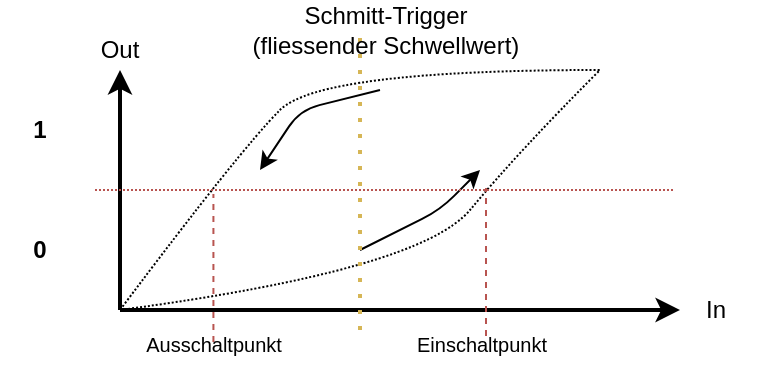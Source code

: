 <mxfile version="13.7.3" type="device"><diagram id="tkrafU-xg7-ZJhLlZgHv" name="Seite-1"><mxGraphModel dx="782" dy="580" grid="1" gridSize="10" guides="1" tooltips="1" connect="1" arrows="1" fold="1" page="1" pageScale="1" pageWidth="827" pageHeight="1169" math="0" shadow="0"><root><mxCell id="0"/><mxCell id="1" parent="0"/><mxCell id="BfDOOAmdEsQkFi8iEbFb-1" value="" style="group" vertex="1" connectable="0" parent="1"><mxGeometry x="40" y="40" width="377.5" height="177" as="geometry"/></mxCell><mxCell id="BfDOOAmdEsQkFi8iEbFb-2" value="" style="endArrow=classic;html=1;strokeWidth=2;" edge="1" parent="BfDOOAmdEsQkFi8iEbFb-1"><mxGeometry width="50" height="50" relative="1" as="geometry"><mxPoint x="60" y="150" as="sourcePoint"/><mxPoint x="340" y="150" as="targetPoint"/></mxGeometry></mxCell><mxCell id="BfDOOAmdEsQkFi8iEbFb-3" value="" style="endArrow=classic;html=1;strokeWidth=2;" edge="1" parent="BfDOOAmdEsQkFi8iEbFb-1"><mxGeometry width="50" height="50" relative="1" as="geometry"><mxPoint x="60" y="150" as="sourcePoint"/><mxPoint x="60" y="30" as="targetPoint"/></mxGeometry></mxCell><mxCell id="BfDOOAmdEsQkFi8iEbFb-4" value="" style="curved=1;endArrow=none;html=1;dashed=1;dashPattern=1 1;strokeWidth=1;endFill=0;" edge="1" parent="BfDOOAmdEsQkFi8iEbFb-1"><mxGeometry width="50" height="50" relative="1" as="geometry"><mxPoint x="60" y="150" as="sourcePoint"/><mxPoint x="300" y="30" as="targetPoint"/><Array as="points"><mxPoint x="210" y="130"/><mxPoint x="260" y="70"/></Array></mxGeometry></mxCell><mxCell id="BfDOOAmdEsQkFi8iEbFb-5" value="" style="endArrow=classic;html=1;strokeWidth=1;" edge="1" parent="BfDOOAmdEsQkFi8iEbFb-1"><mxGeometry width="50" height="50" relative="1" as="geometry"><mxPoint x="180" y="120" as="sourcePoint"/><mxPoint x="240" y="80" as="targetPoint"/><Array as="points"><mxPoint x="220" y="100"/></Array></mxGeometry></mxCell><mxCell id="BfDOOAmdEsQkFi8iEbFb-6" value="" style="curved=1;endArrow=none;html=1;strokeWidth=1;dashed=1;dashPattern=1 1;endFill=0;" edge="1" parent="BfDOOAmdEsQkFi8iEbFb-1"><mxGeometry width="50" height="50" relative="1" as="geometry"><mxPoint x="60" y="150" as="sourcePoint"/><mxPoint x="300" y="30" as="targetPoint"/><Array as="points"><mxPoint x="120" y="70"/><mxPoint x="160" y="30"/></Array></mxGeometry></mxCell><mxCell id="BfDOOAmdEsQkFi8iEbFb-7" value="" style="endArrow=classic;html=1;strokeWidth=1;" edge="1" parent="BfDOOAmdEsQkFi8iEbFb-1"><mxGeometry width="50" height="50" relative="1" as="geometry"><mxPoint x="190" y="40" as="sourcePoint"/><mxPoint x="130" y="80" as="targetPoint"/><Array as="points"><mxPoint x="150" y="50"/></Array></mxGeometry></mxCell><mxCell id="BfDOOAmdEsQkFi8iEbFb-8" value="In" style="text;html=1;strokeColor=none;fillColor=none;align=center;verticalAlign=middle;whiteSpace=wrap;rounded=0;" vertex="1" parent="BfDOOAmdEsQkFi8iEbFb-1"><mxGeometry x="337.5" y="140" width="40" height="20" as="geometry"/></mxCell><mxCell id="BfDOOAmdEsQkFi8iEbFb-9" value="Out" style="text;html=1;strokeColor=none;fillColor=none;align=center;verticalAlign=middle;whiteSpace=wrap;rounded=0;" vertex="1" parent="BfDOOAmdEsQkFi8iEbFb-1"><mxGeometry x="40" y="10" width="40" height="20" as="geometry"/></mxCell><mxCell id="BfDOOAmdEsQkFi8iEbFb-10" value="" style="endArrow=none;dashed=1;html=1;dashPattern=1 1;strokeWidth=1;fillColor=#f8cecc;strokeColor=#b85450;" edge="1" parent="BfDOOAmdEsQkFi8iEbFb-1"><mxGeometry width="50" height="50" relative="1" as="geometry"><mxPoint x="47.5" y="90" as="sourcePoint"/><mxPoint x="337.5" y="90" as="targetPoint"/></mxGeometry></mxCell><mxCell id="BfDOOAmdEsQkFi8iEbFb-11" value="0" style="text;html=1;strokeColor=none;fillColor=none;align=center;verticalAlign=middle;whiteSpace=wrap;rounded=0;fontStyle=1" vertex="1" parent="BfDOOAmdEsQkFi8iEbFb-1"><mxGeometry y="110" width="40" height="20" as="geometry"/></mxCell><mxCell id="BfDOOAmdEsQkFi8iEbFb-12" value="1" style="text;html=1;strokeColor=none;fillColor=none;align=center;verticalAlign=middle;whiteSpace=wrap;rounded=0;fontStyle=1" vertex="1" parent="BfDOOAmdEsQkFi8iEbFb-1"><mxGeometry y="50" width="40" height="20" as="geometry"/></mxCell><mxCell id="BfDOOAmdEsQkFi8iEbFb-13" value="" style="endArrow=none;dashed=1;html=1;dashPattern=1 3;strokeWidth=2;fillColor=#fff2cc;strokeColor=#d6b656;" edge="1" parent="BfDOOAmdEsQkFi8iEbFb-1"><mxGeometry width="50" height="50" relative="1" as="geometry"><mxPoint x="180" y="160" as="sourcePoint"/><mxPoint x="180" y="10" as="targetPoint"/></mxGeometry></mxCell><mxCell id="BfDOOAmdEsQkFi8iEbFb-14" value="Schmitt-Trigger&lt;br&gt;(fliessender Schwellwert)" style="text;html=1;strokeColor=none;fillColor=none;align=center;verticalAlign=middle;whiteSpace=wrap;rounded=0;" vertex="1" parent="BfDOOAmdEsQkFi8iEbFb-1"><mxGeometry x="113" width="160" height="20" as="geometry"/></mxCell><mxCell id="BfDOOAmdEsQkFi8iEbFb-15" value="" style="endArrow=none;dashed=1;html=1;strokeWidth=1;fontSize=12;fontColor=#0000FF;fillColor=#f8cecc;strokeColor=#b85450;" edge="1" parent="BfDOOAmdEsQkFi8iEbFb-1"><mxGeometry width="50" height="50" relative="1" as="geometry"><mxPoint x="243" y="163" as="sourcePoint"/><mxPoint x="243" y="89" as="targetPoint"/></mxGeometry></mxCell><mxCell id="BfDOOAmdEsQkFi8iEbFb-16" value="" style="endArrow=none;dashed=1;html=1;strokeWidth=1;fontSize=12;fontColor=#0000FF;fillColor=#f8cecc;strokeColor=#b85450;" edge="1" parent="BfDOOAmdEsQkFi8iEbFb-1"><mxGeometry width="50" height="50" relative="1" as="geometry"><mxPoint x="106.71" y="166" as="sourcePoint"/><mxPoint x="106.71" y="92" as="targetPoint"/></mxGeometry></mxCell><mxCell id="BfDOOAmdEsQkFi8iEbFb-17" value="Einschaltpunkt" style="text;html=1;strokeColor=none;fillColor=none;align=center;verticalAlign=middle;whiteSpace=wrap;rounded=0;fontSize=10;" vertex="1" parent="BfDOOAmdEsQkFi8iEbFb-1"><mxGeometry x="221" y="157" width="40" height="20" as="geometry"/></mxCell><mxCell id="BfDOOAmdEsQkFi8iEbFb-18" value="Ausschaltpunkt" style="text;html=1;strokeColor=none;fillColor=none;align=center;verticalAlign=middle;whiteSpace=wrap;rounded=0;fontSize=10;" vertex="1" parent="BfDOOAmdEsQkFi8iEbFb-1"><mxGeometry x="87" y="157" width="40" height="20" as="geometry"/></mxCell></root></mxGraphModel></diagram></mxfile>